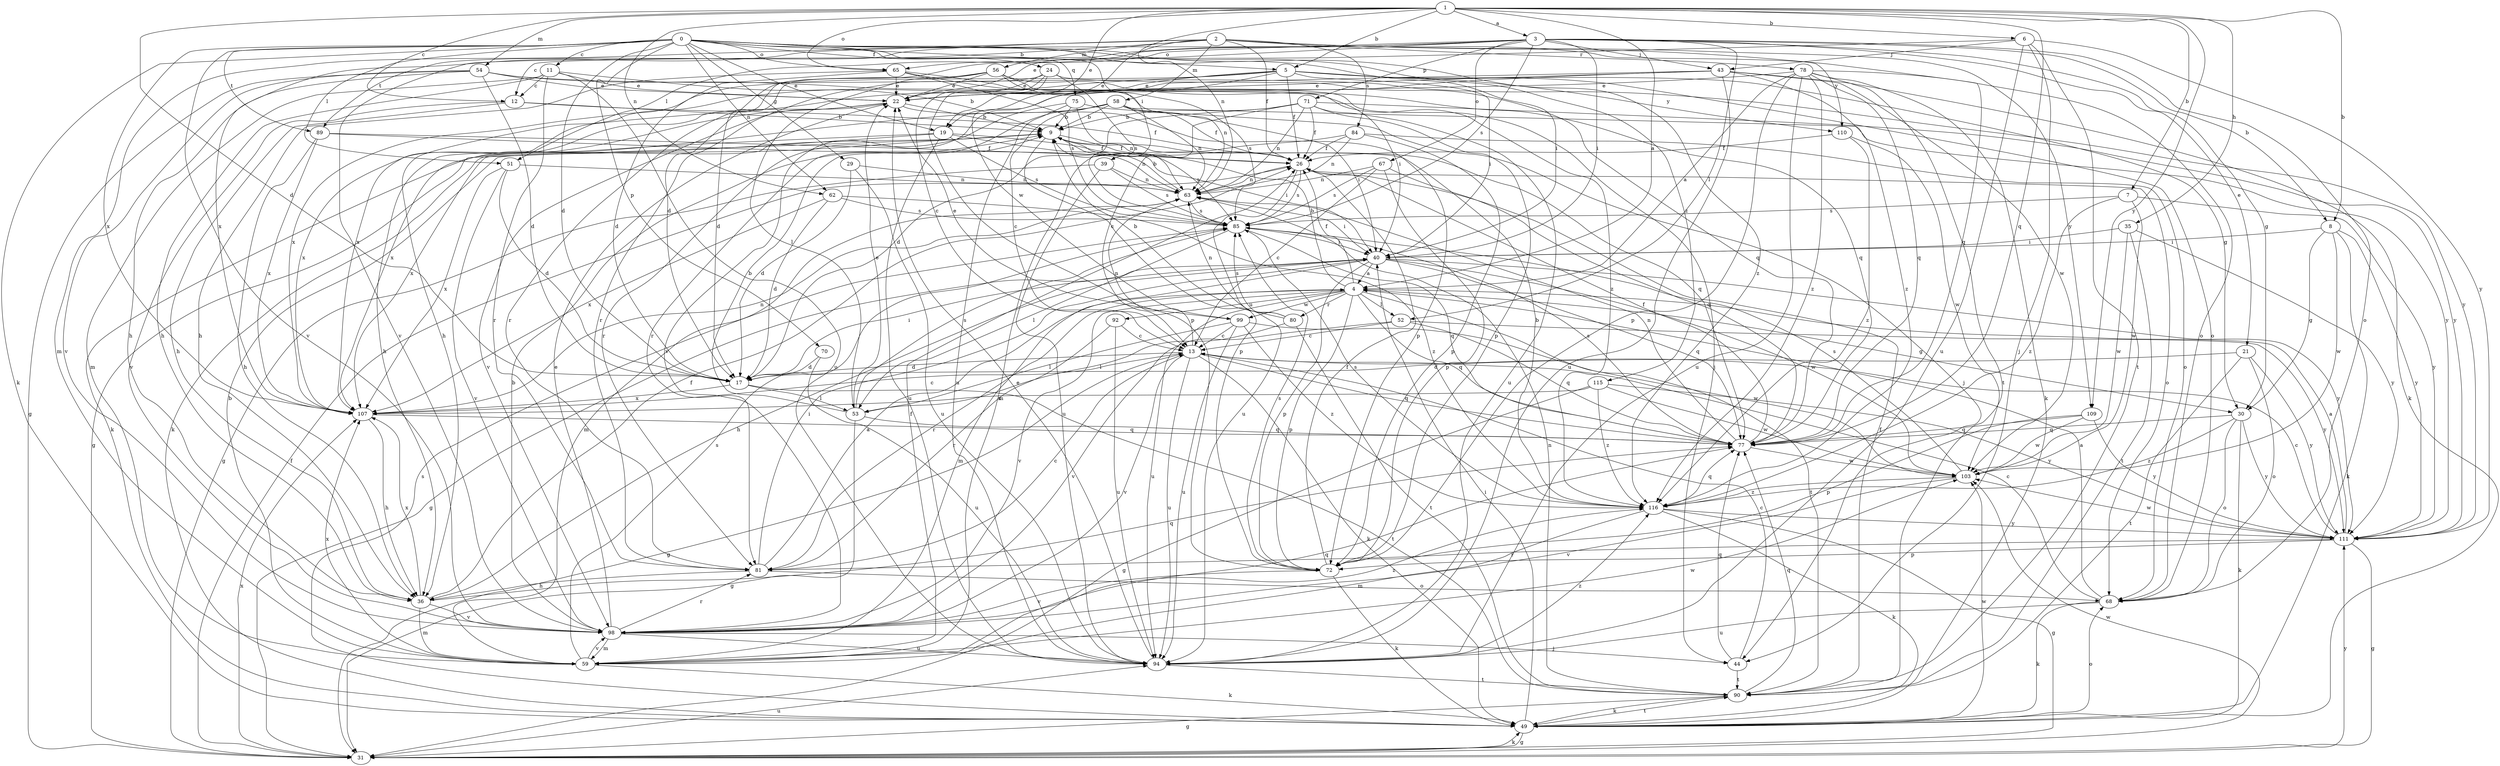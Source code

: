 strict digraph  {
0;
1;
2;
3;
4;
5;
6;
7;
8;
9;
11;
12;
13;
17;
19;
21;
22;
24;
26;
29;
30;
31;
35;
36;
39;
40;
43;
44;
49;
51;
52;
53;
54;
56;
58;
59;
62;
63;
65;
67;
68;
70;
71;
72;
75;
77;
78;
80;
81;
84;
85;
89;
90;
92;
94;
98;
99;
103;
107;
109;
110;
111;
115;
116;
0 -> 5  [label=b];
0 -> 11  [label=c];
0 -> 17  [label=d];
0 -> 19  [label=e];
0 -> 24  [label=f];
0 -> 29  [label=g];
0 -> 39  [label=i];
0 -> 40  [label=i];
0 -> 49  [label=k];
0 -> 51  [label=l];
0 -> 62  [label=n];
0 -> 65  [label=o];
0 -> 70  [label=p];
0 -> 75  [label=q];
0 -> 89  [label=t];
0 -> 98  [label=v];
0 -> 107  [label=x];
0 -> 115  [label=z];
0 -> 116  [label=z];
1 -> 3  [label=a];
1 -> 4  [label=a];
1 -> 5  [label=b];
1 -> 6  [label=b];
1 -> 7  [label=b];
1 -> 8  [label=b];
1 -> 12  [label=c];
1 -> 17  [label=d];
1 -> 19  [label=e];
1 -> 35  [label=h];
1 -> 54  [label=m];
1 -> 62  [label=n];
1 -> 63  [label=n];
1 -> 65  [label=o];
1 -> 77  [label=q];
1 -> 109  [label=y];
2 -> 19  [label=e];
2 -> 26  [label=f];
2 -> 56  [label=m];
2 -> 58  [label=m];
2 -> 59  [label=m];
2 -> 77  [label=q];
2 -> 78  [label=r];
2 -> 84  [label=s];
2 -> 89  [label=t];
2 -> 98  [label=v];
2 -> 109  [label=y];
2 -> 110  [label=y];
3 -> 8  [label=b];
3 -> 12  [label=c];
3 -> 21  [label=e];
3 -> 22  [label=e];
3 -> 30  [label=g];
3 -> 40  [label=i];
3 -> 43  [label=j];
3 -> 51  [label=l];
3 -> 52  [label=l];
3 -> 65  [label=o];
3 -> 67  [label=o];
3 -> 68  [label=o];
3 -> 71  [label=p];
3 -> 85  [label=s];
3 -> 107  [label=x];
4 -> 9  [label=b];
4 -> 26  [label=f];
4 -> 30  [label=g];
4 -> 52  [label=l];
4 -> 72  [label=p];
4 -> 77  [label=q];
4 -> 80  [label=r];
4 -> 81  [label=r];
4 -> 90  [label=t];
4 -> 92  [label=u];
4 -> 94  [label=u];
4 -> 98  [label=v];
4 -> 99  [label=w];
5 -> 22  [label=e];
5 -> 26  [label=f];
5 -> 30  [label=g];
5 -> 36  [label=h];
5 -> 40  [label=i];
5 -> 68  [label=o];
5 -> 99  [label=w];
5 -> 107  [label=x];
5 -> 110  [label=y];
6 -> 17  [label=d];
6 -> 43  [label=j];
6 -> 44  [label=j];
6 -> 90  [label=t];
6 -> 94  [label=u];
6 -> 111  [label=y];
7 -> 85  [label=s];
7 -> 103  [label=w];
7 -> 111  [label=y];
7 -> 116  [label=z];
8 -> 30  [label=g];
8 -> 40  [label=i];
8 -> 49  [label=k];
8 -> 103  [label=w];
8 -> 111  [label=y];
9 -> 26  [label=f];
9 -> 31  [label=g];
9 -> 49  [label=k];
9 -> 72  [label=p];
9 -> 77  [label=q];
9 -> 85  [label=s];
11 -> 9  [label=b];
11 -> 12  [label=c];
11 -> 22  [label=e];
11 -> 36  [label=h];
11 -> 59  [label=m];
11 -> 81  [label=r];
11 -> 94  [label=u];
12 -> 9  [label=b];
12 -> 26  [label=f];
12 -> 36  [label=h];
12 -> 98  [label=v];
13 -> 17  [label=d];
13 -> 31  [label=g];
13 -> 49  [label=k];
13 -> 63  [label=n];
13 -> 77  [label=q];
13 -> 94  [label=u];
13 -> 98  [label=v];
17 -> 40  [label=i];
17 -> 53  [label=l];
17 -> 90  [label=t];
17 -> 107  [label=x];
19 -> 26  [label=f];
19 -> 40  [label=i];
19 -> 49  [label=k];
19 -> 85  [label=s];
19 -> 94  [label=u];
19 -> 107  [label=x];
21 -> 17  [label=d];
21 -> 68  [label=o];
21 -> 90  [label=t];
21 -> 111  [label=y];
22 -> 9  [label=b];
22 -> 36  [label=h];
22 -> 72  [label=p];
22 -> 98  [label=v];
22 -> 107  [label=x];
24 -> 13  [label=c];
24 -> 22  [label=e];
24 -> 72  [label=p];
24 -> 77  [label=q];
24 -> 81  [label=r];
24 -> 85  [label=s];
26 -> 63  [label=n];
26 -> 68  [label=o];
26 -> 85  [label=s];
26 -> 94  [label=u];
29 -> 17  [label=d];
29 -> 63  [label=n];
29 -> 94  [label=u];
30 -> 49  [label=k];
30 -> 68  [label=o];
30 -> 77  [label=q];
30 -> 111  [label=y];
30 -> 116  [label=z];
31 -> 26  [label=f];
31 -> 49  [label=k];
31 -> 94  [label=u];
31 -> 103  [label=w];
31 -> 107  [label=x];
31 -> 111  [label=y];
35 -> 40  [label=i];
35 -> 90  [label=t];
35 -> 103  [label=w];
35 -> 111  [label=y];
36 -> 26  [label=f];
36 -> 59  [label=m];
36 -> 77  [label=q];
36 -> 98  [label=v];
36 -> 107  [label=x];
39 -> 31  [label=g];
39 -> 63  [label=n];
39 -> 85  [label=s];
39 -> 94  [label=u];
40 -> 4  [label=a];
40 -> 31  [label=g];
40 -> 36  [label=h];
40 -> 59  [label=m];
40 -> 72  [label=p];
40 -> 77  [label=q];
40 -> 103  [label=w];
40 -> 111  [label=y];
43 -> 22  [label=e];
43 -> 49  [label=k];
43 -> 94  [label=u];
43 -> 98  [label=v];
43 -> 103  [label=w];
43 -> 107  [label=x];
43 -> 116  [label=z];
44 -> 13  [label=c];
44 -> 77  [label=q];
44 -> 90  [label=t];
49 -> 31  [label=g];
49 -> 40  [label=i];
49 -> 68  [label=o];
49 -> 85  [label=s];
49 -> 90  [label=t];
49 -> 103  [label=w];
51 -> 17  [label=d];
51 -> 63  [label=n];
51 -> 98  [label=v];
51 -> 107  [label=x];
52 -> 13  [label=c];
52 -> 77  [label=q];
52 -> 98  [label=v];
52 -> 111  [label=y];
53 -> 9  [label=b];
53 -> 22  [label=e];
53 -> 31  [label=g];
53 -> 77  [label=q];
53 -> 85  [label=s];
54 -> 17  [label=d];
54 -> 22  [label=e];
54 -> 31  [label=g];
54 -> 36  [label=h];
54 -> 98  [label=v];
54 -> 111  [label=y];
54 -> 116  [label=z];
56 -> 17  [label=d];
56 -> 22  [label=e];
56 -> 40  [label=i];
56 -> 53  [label=l];
56 -> 77  [label=q];
56 -> 81  [label=r];
56 -> 85  [label=s];
58 -> 9  [label=b];
58 -> 13  [label=c];
58 -> 26  [label=f];
58 -> 40  [label=i];
58 -> 63  [label=n];
58 -> 81  [label=r];
58 -> 107  [label=x];
58 -> 111  [label=y];
59 -> 9  [label=b];
59 -> 26  [label=f];
59 -> 49  [label=k];
59 -> 77  [label=q];
59 -> 85  [label=s];
59 -> 98  [label=v];
59 -> 103  [label=w];
59 -> 107  [label=x];
62 -> 17  [label=d];
62 -> 85  [label=s];
62 -> 107  [label=x];
62 -> 116  [label=z];
63 -> 9  [label=b];
63 -> 40  [label=i];
63 -> 59  [label=m];
63 -> 85  [label=s];
65 -> 17  [label=d];
65 -> 22  [label=e];
65 -> 36  [label=h];
65 -> 44  [label=j];
65 -> 63  [label=n];
65 -> 85  [label=s];
67 -> 13  [label=c];
67 -> 63  [label=n];
67 -> 72  [label=p];
67 -> 77  [label=q];
67 -> 85  [label=s];
68 -> 4  [label=a];
68 -> 13  [label=c];
68 -> 49  [label=k];
68 -> 94  [label=u];
70 -> 17  [label=d];
70 -> 94  [label=u];
71 -> 9  [label=b];
71 -> 13  [label=c];
71 -> 17  [label=d];
71 -> 26  [label=f];
71 -> 63  [label=n];
71 -> 72  [label=p];
71 -> 94  [label=u];
71 -> 111  [label=y];
72 -> 26  [label=f];
72 -> 49  [label=k];
72 -> 85  [label=s];
72 -> 98  [label=v];
75 -> 9  [label=b];
75 -> 44  [label=j];
75 -> 63  [label=n];
75 -> 81  [label=r];
75 -> 94  [label=u];
77 -> 26  [label=f];
77 -> 63  [label=n];
77 -> 85  [label=s];
77 -> 103  [label=w];
78 -> 4  [label=a];
78 -> 22  [label=e];
78 -> 49  [label=k];
78 -> 68  [label=o];
78 -> 72  [label=p];
78 -> 77  [label=q];
78 -> 90  [label=t];
78 -> 94  [label=u];
78 -> 116  [label=z];
80 -> 9  [label=b];
80 -> 53  [label=l];
80 -> 63  [label=n];
80 -> 85  [label=s];
80 -> 90  [label=t];
81 -> 4  [label=a];
81 -> 13  [label=c];
81 -> 36  [label=h];
81 -> 40  [label=i];
81 -> 68  [label=o];
84 -> 26  [label=f];
84 -> 59  [label=m];
84 -> 63  [label=n];
84 -> 68  [label=o];
84 -> 72  [label=p];
85 -> 40  [label=i];
85 -> 53  [label=l];
85 -> 77  [label=q];
89 -> 26  [label=f];
89 -> 36  [label=h];
89 -> 63  [label=n];
89 -> 107  [label=x];
90 -> 26  [label=f];
90 -> 31  [label=g];
90 -> 49  [label=k];
90 -> 63  [label=n];
90 -> 77  [label=q];
92 -> 13  [label=c];
92 -> 81  [label=r];
92 -> 94  [label=u];
94 -> 22  [label=e];
94 -> 90  [label=t];
94 -> 116  [label=z];
98 -> 9  [label=b];
98 -> 22  [label=e];
98 -> 44  [label=j];
98 -> 59  [label=m];
98 -> 81  [label=r];
98 -> 94  [label=u];
98 -> 116  [label=z];
99 -> 13  [label=c];
99 -> 22  [label=e];
99 -> 53  [label=l];
99 -> 94  [label=u];
99 -> 103  [label=w];
99 -> 116  [label=z];
103 -> 85  [label=s];
103 -> 98  [label=v];
103 -> 116  [label=z];
107 -> 13  [label=c];
107 -> 36  [label=h];
107 -> 63  [label=n];
107 -> 77  [label=q];
109 -> 72  [label=p];
109 -> 77  [label=q];
109 -> 103  [label=w];
109 -> 111  [label=y];
110 -> 26  [label=f];
110 -> 103  [label=w];
110 -> 116  [label=z];
111 -> 4  [label=a];
111 -> 13  [label=c];
111 -> 31  [label=g];
111 -> 72  [label=p];
111 -> 81  [label=r];
111 -> 103  [label=w];
115 -> 31  [label=g];
115 -> 103  [label=w];
115 -> 107  [label=x];
115 -> 111  [label=y];
115 -> 116  [label=z];
116 -> 9  [label=b];
116 -> 31  [label=g];
116 -> 49  [label=k];
116 -> 59  [label=m];
116 -> 77  [label=q];
116 -> 85  [label=s];
116 -> 111  [label=y];
}
